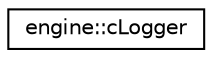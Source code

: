 digraph G
{
  edge [fontname="Helvetica",fontsize="10",labelfontname="Helvetica",labelfontsize="10"];
  node [fontname="Helvetica",fontsize="10",shape=record];
  rankdir="LR";
  Node1 [label="engine::cLogger",height=0.2,width=0.4,color="black", fillcolor="white", style="filled",URL="$classengine_1_1cLogger.html"];
}

